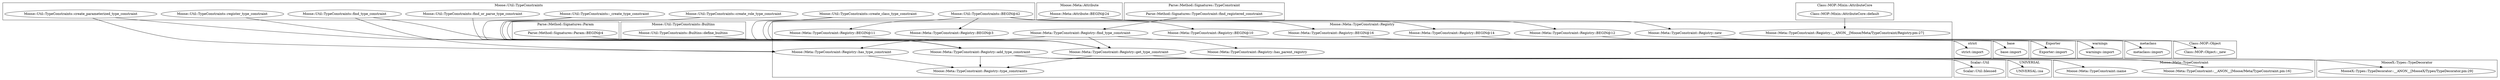 digraph {
graph [overlap=false]
subgraph cluster_Scalar_Util {
	label="Scalar::Util";
	"Scalar::Util::blessed";
}
subgraph cluster_metaclass {
	label="metaclass";
	"metaclass::import";
}
subgraph cluster_UNIVERSAL {
	label="UNIVERSAL";
	"UNIVERSAL::isa";
}
subgraph cluster_warnings {
	label="warnings";
	"warnings::import";
}
subgraph cluster_MooseX_Types_TypeDecorator {
	label="MooseX::Types::TypeDecorator";
	"MooseX::Types::TypeDecorator::__ANON__[MooseX/Types/TypeDecorator.pm:29]";
}
subgraph cluster_Parse_Method_Signatures_TypeConstraint {
	label="Parse::Method::Signatures::TypeConstraint";
	"Parse::Method::Signatures::TypeConstraint::find_registered_constraint";
}
subgraph cluster_Parse_Method_Signatures_Param {
	label="Parse::Method::Signatures::Param";
	"Parse::Method::Signatures::Param::BEGIN@4";
}
subgraph cluster_Class_MOP_Mixin_AttributeCore {
	label="Class::MOP::Mixin::AttributeCore";
	"Class::MOP::Mixin::AttributeCore::default";
}
subgraph cluster_Moose_Meta_TypeConstraint_Registry {
	label="Moose::Meta::TypeConstraint::Registry";
	"Moose::Meta::TypeConstraint::Registry::BEGIN@11";
	"Moose::Meta::TypeConstraint::Registry::type_constraints";
	"Moose::Meta::TypeConstraint::Registry::BEGIN@12";
	"Moose::Meta::TypeConstraint::Registry::has_parent_registry";
	"Moose::Meta::TypeConstraint::Registry::add_type_constraint";
	"Moose::Meta::TypeConstraint::Registry::BEGIN@3";
	"Moose::Meta::TypeConstraint::Registry::get_type_constraint";
	"Moose::Meta::TypeConstraint::Registry::new";
	"Moose::Meta::TypeConstraint::Registry::BEGIN@10";
	"Moose::Meta::TypeConstraint::Registry::has_type_constraint";
	"Moose::Meta::TypeConstraint::Registry::__ANON__[Moose/Meta/TypeConstraint/Registry.pm:27]";
	"Moose::Meta::TypeConstraint::Registry::find_type_constraint";
	"Moose::Meta::TypeConstraint::Registry::BEGIN@16";
	"Moose::Meta::TypeConstraint::Registry::BEGIN@14";
}
subgraph cluster_base {
	label="base";
	"base::import";
}
subgraph cluster_Exporter {
	label="Exporter";
	"Exporter::import";
}
subgraph cluster_Moose_Meta_Attribute {
	label="Moose::Meta::Attribute";
	"Moose::Meta::Attribute::BEGIN@24";
}
subgraph cluster_Moose_Util_TypeConstraints_Builtins {
	label="Moose::Util::TypeConstraints::Builtins";
	"Moose::Util::TypeConstraints::Builtins::define_builtins";
}
subgraph cluster_Moose_Meta_TypeConstraint {
	label="Moose::Meta::TypeConstraint";
	"Moose::Meta::TypeConstraint::__ANON__[Moose/Meta/TypeConstraint.pm:16]";
	"Moose::Meta::TypeConstraint::name";
}
subgraph cluster_Moose_Util_TypeConstraints {
	label="Moose::Util::TypeConstraints";
	"Moose::Util::TypeConstraints::create_class_type_constraint";
	"Moose::Util::TypeConstraints::BEGIN@42";
	"Moose::Util::TypeConstraints::_create_type_constraint";
	"Moose::Util::TypeConstraints::create_parameterized_type_constraint";
	"Moose::Util::TypeConstraints::find_type_constraint";
	"Moose::Util::TypeConstraints::create_role_type_constraint";
	"Moose::Util::TypeConstraints::register_type_constraint";
	"Moose::Util::TypeConstraints::find_or_parse_type_constraint";
}
subgraph cluster_Class_MOP_Object {
	label="Class::MOP::Object";
	"Class::MOP::Object::_new";
}
subgraph cluster_strict {
	label="strict";
	"strict::import";
}
"Moose::Util::TypeConstraints::BEGIN@42" -> "Moose::Meta::TypeConstraint::Registry::BEGIN@16";
"Moose::Meta::TypeConstraint::Registry::add_type_constraint" -> "Scalar::Util::blessed";
"Moose::Util::TypeConstraints::BEGIN@42" -> "Moose::Meta::TypeConstraint::Registry::BEGIN@3";
"Moose::Meta::TypeConstraint::Registry::has_type_constraint" -> "Moose::Meta::TypeConstraint::Registry::type_constraints";
"Moose::Meta::TypeConstraint::Registry::add_type_constraint" -> "Moose::Meta::TypeConstraint::Registry::type_constraints";
"Moose::Meta::TypeConstraint::Registry::get_type_constraint" -> "Moose::Meta::TypeConstraint::Registry::type_constraints";
"Moose::Meta::Attribute::BEGIN@24" -> "Moose::Meta::TypeConstraint::Registry::new";
"Moose::Util::TypeConstraints::create_class_type_constraint" -> "Moose::Meta::TypeConstraint::Registry::add_type_constraint";
"Moose::Util::TypeConstraints::_create_type_constraint" -> "Moose::Meta::TypeConstraint::Registry::add_type_constraint";
"Parse::Method::Signatures::Param::BEGIN@4" -> "Moose::Meta::TypeConstraint::Registry::add_type_constraint";
"Moose::Util::TypeConstraints::Builtins::define_builtins" -> "Moose::Meta::TypeConstraint::Registry::add_type_constraint";
"Moose::Util::TypeConstraints::create_role_type_constraint" -> "Moose::Meta::TypeConstraint::Registry::add_type_constraint";
"Moose::Util::TypeConstraints::find_or_parse_type_constraint" -> "Moose::Meta::TypeConstraint::Registry::add_type_constraint";
"Moose::Util::TypeConstraints::register_type_constraint" -> "Moose::Meta::TypeConstraint::Registry::add_type_constraint";
"Moose::Util::TypeConstraints::BEGIN@42" -> "Moose::Meta::TypeConstraint::Registry::BEGIN@11";
"Moose::Meta::TypeConstraint::Registry::new" -> "Class::MOP::Object::_new";
"Moose::Meta::TypeConstraint::Registry::BEGIN@12" -> "metaclass::import";
"Parse::Method::Signatures::TypeConstraint::find_registered_constraint" -> "Moose::Meta::TypeConstraint::Registry::find_type_constraint";
"Moose::Meta::TypeConstraint::Registry::BEGIN@10" -> "strict::import";
"Moose::Meta::TypeConstraint::Registry::get_type_constraint" -> "MooseX::Types::TypeDecorator::__ANON__[MooseX/Types/TypeDecorator.pm:29]";
"Moose::Meta::TypeConstraint::Registry::BEGIN@14" -> "Exporter::import";
"Moose::Util::TypeConstraints::BEGIN@42" -> "Moose::Meta::TypeConstraint::Registry::BEGIN@10";
"Moose::Meta::TypeConstraint::Registry::BEGIN@16" -> "base::import";
"Moose::Meta::TypeConstraint::Registry::BEGIN@11" -> "warnings::import";
"Moose::Util::TypeConstraints::create_class_type_constraint" -> "Moose::Meta::TypeConstraint::Registry::get_type_constraint";
"Moose::Util::TypeConstraints::_create_type_constraint" -> "Moose::Meta::TypeConstraint::Registry::get_type_constraint";
"Moose::Util::TypeConstraints::create_parameterized_type_constraint" -> "Moose::Meta::TypeConstraint::Registry::get_type_constraint";
"Moose::Meta::TypeConstraint::Registry::find_type_constraint" -> "Moose::Meta::TypeConstraint::Registry::get_type_constraint";
"Moose::Util::TypeConstraints::find_type_constraint" -> "Moose::Meta::TypeConstraint::Registry::get_type_constraint";
"Moose::Meta::Attribute::BEGIN@24" -> "Moose::Meta::TypeConstraint::Registry::get_type_constraint";
"Moose::Util::TypeConstraints::create_role_type_constraint" -> "Moose::Meta::TypeConstraint::Registry::get_type_constraint";
"Moose::Util::TypeConstraints::create_parameterized_type_constraint" -> "Moose::Meta::TypeConstraint::Registry::has_type_constraint";
"Moose::Meta::TypeConstraint::Registry::find_type_constraint" -> "Moose::Meta::TypeConstraint::Registry::has_type_constraint";
"Moose::Util::TypeConstraints::find_type_constraint" -> "Moose::Meta::TypeConstraint::Registry::has_type_constraint";
"Moose::Meta::TypeConstraint::Registry::find_type_constraint" -> "Moose::Meta::TypeConstraint::Registry::has_parent_registry";
"Moose::Util::TypeConstraints::BEGIN@42" -> "Moose::Meta::TypeConstraint::Registry::BEGIN@12";
"Moose::Meta::TypeConstraint::Registry::add_type_constraint" -> "UNIVERSAL::isa";
"Moose::Util::TypeConstraints::BEGIN@42" -> "Moose::Meta::TypeConstraint::Registry::BEGIN@14";
"Moose::Meta::TypeConstraint::Registry::add_type_constraint" -> "Moose::Meta::TypeConstraint::name";
"Moose::Meta::TypeConstraint::Registry::add_type_constraint" -> "Moose::Meta::TypeConstraint::__ANON__[Moose/Meta/TypeConstraint.pm:16]";
"Class::MOP::Mixin::AttributeCore::default" -> "Moose::Meta::TypeConstraint::Registry::__ANON__[Moose/Meta/TypeConstraint/Registry.pm:27]";
}
